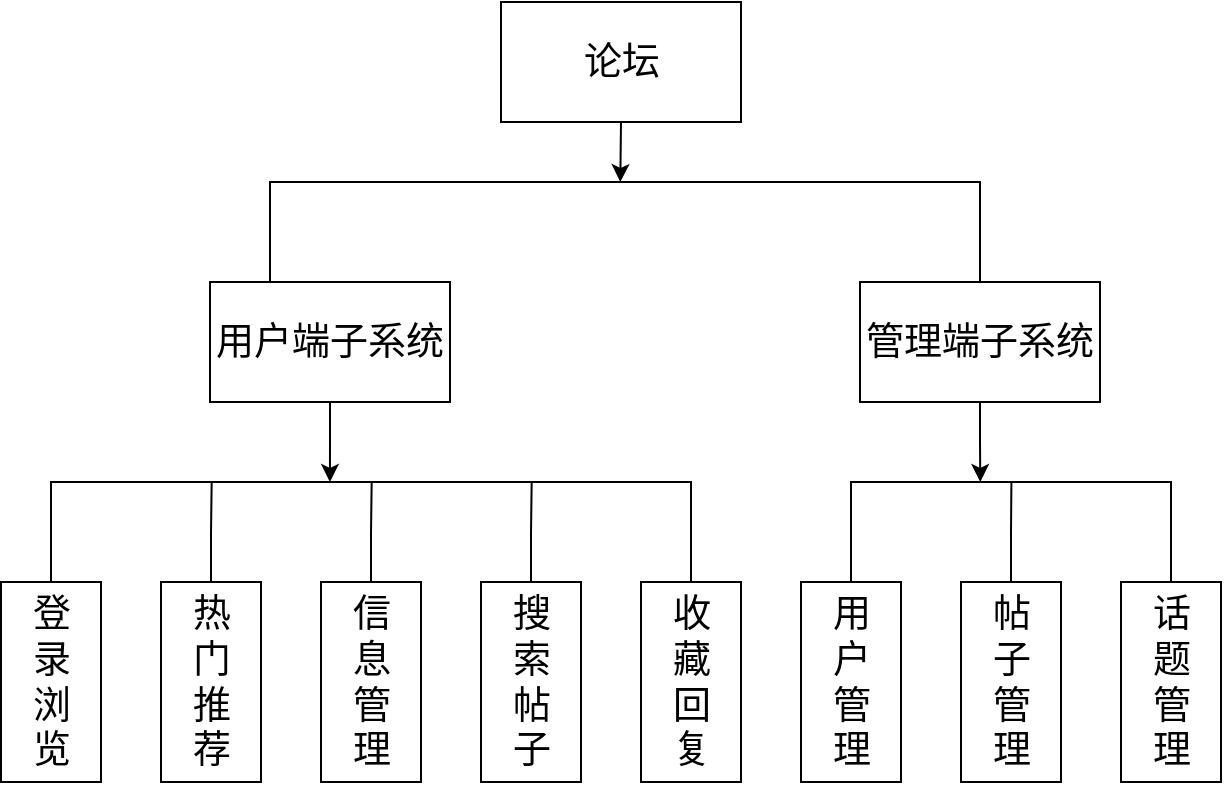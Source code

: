 <mxfile version="17.4.1" type="github">
  <diagram id="6OVNL7MLLj3abh7c32OE" name="Page-1">
    <mxGraphModel dx="990" dy="547" grid="1" gridSize="10" guides="1" tooltips="1" connect="1" arrows="1" fold="1" page="1" pageScale="1" pageWidth="827" pageHeight="1169" math="0" shadow="0">
      <root>
        <mxCell id="0" />
        <mxCell id="1" parent="0" />
        <mxCell id="kMjIAKgMOnP7UoTgWlDa-37" style="edgeStyle=orthogonalEdgeStyle;rounded=0;orthogonalLoop=1;jettySize=auto;html=1;exitX=0.5;exitY=1;exitDx=0;exitDy=0;endArrow=classic;endFill=1;elbow=vertical;fontSize=19;" parent="1" source="kMjIAKgMOnP7UoTgWlDa-1" edge="1">
          <mxGeometry relative="1" as="geometry">
            <mxPoint x="395.148" y="140" as="targetPoint" />
          </mxGeometry>
        </mxCell>
        <mxCell id="kMjIAKgMOnP7UoTgWlDa-1" value="论坛" style="rounded=0;whiteSpace=wrap;html=1;fontSize=19;" parent="1" vertex="1">
          <mxGeometry x="335.5" y="50" width="120" height="60" as="geometry" />
        </mxCell>
        <mxCell id="kMjIAKgMOnP7UoTgWlDa-36" style="edgeStyle=orthogonalEdgeStyle;rounded=0;orthogonalLoop=1;jettySize=auto;html=1;exitX=0.5;exitY=0;exitDx=0;exitDy=0;endArrow=none;endFill=0;elbow=vertical;entryX=0.5;entryY=0;entryDx=0;entryDy=0;fontSize=19;" parent="1" source="kMjIAKgMOnP7UoTgWlDa-2" target="kMjIAKgMOnP7UoTgWlDa-4" edge="1">
          <mxGeometry relative="1" as="geometry">
            <mxPoint x="540" y="150" as="targetPoint" />
            <Array as="points">
              <mxPoint x="220" y="140" />
              <mxPoint x="575" y="140" />
            </Array>
          </mxGeometry>
        </mxCell>
        <mxCell id="kMjIAKgMOnP7UoTgWlDa-39" style="edgeStyle=orthogonalEdgeStyle;rounded=0;orthogonalLoop=1;jettySize=auto;html=1;exitX=0.5;exitY=1;exitDx=0;exitDy=0;endArrow=classic;endFill=1;elbow=vertical;fontSize=19;" parent="1" source="kMjIAKgMOnP7UoTgWlDa-2" edge="1">
          <mxGeometry relative="1" as="geometry">
            <mxPoint x="249.963" y="290" as="targetPoint" />
          </mxGeometry>
        </mxCell>
        <mxCell id="kMjIAKgMOnP7UoTgWlDa-2" value="用户端子系统" style="rounded=0;whiteSpace=wrap;html=1;fontSize=19;" parent="1" vertex="1">
          <mxGeometry x="190" y="190" width="120" height="60" as="geometry" />
        </mxCell>
        <mxCell id="kMjIAKgMOnP7UoTgWlDa-40" style="edgeStyle=orthogonalEdgeStyle;rounded=0;orthogonalLoop=1;jettySize=auto;html=1;exitX=0.5;exitY=1;exitDx=0;exitDy=0;endArrow=classic;endFill=1;elbow=vertical;fontSize=19;" parent="1" source="kMjIAKgMOnP7UoTgWlDa-4" edge="1">
          <mxGeometry relative="1" as="geometry">
            <mxPoint x="575.148" y="290" as="targetPoint" />
          </mxGeometry>
        </mxCell>
        <mxCell id="kMjIAKgMOnP7UoTgWlDa-4" value="管理端子系统" style="rounded=0;whiteSpace=wrap;html=1;fontSize=19;" parent="1" vertex="1">
          <mxGeometry x="515" y="190" width="120" height="60" as="geometry" />
        </mxCell>
        <mxCell id="kMjIAKgMOnP7UoTgWlDa-20" style="edgeStyle=orthogonalEdgeStyle;rounded=0;orthogonalLoop=1;jettySize=auto;html=1;exitX=0.5;exitY=0;exitDx=0;exitDy=0;entryX=0.5;entryY=0;entryDx=0;entryDy=0;endArrow=none;endFill=0;fontSize=19;" parent="1" source="kMjIAKgMOnP7UoTgWlDa-5" target="kMjIAKgMOnP7UoTgWlDa-8" edge="1">
          <mxGeometry relative="1" as="geometry">
            <Array as="points">
              <mxPoint x="111" y="290" />
              <mxPoint x="430" y="290" />
            </Array>
          </mxGeometry>
        </mxCell>
        <mxCell id="kMjIAKgMOnP7UoTgWlDa-5" value="登&lt;br style=&quot;font-size: 19px;&quot;&gt;录&lt;br style=&quot;font-size: 19px;&quot;&gt;浏&lt;br style=&quot;font-size: 19px;&quot;&gt;览" style="rounded=0;whiteSpace=wrap;html=1;fontSize=19;" parent="1" vertex="1">
          <mxGeometry x="85.5" y="340" width="50" height="100" as="geometry" />
        </mxCell>
        <mxCell id="kMjIAKgMOnP7UoTgWlDa-23" style="edgeStyle=orthogonalEdgeStyle;rounded=0;orthogonalLoop=1;jettySize=auto;html=1;exitX=0.5;exitY=0;exitDx=0;exitDy=0;endArrow=none;endFill=0;fontSize=19;" parent="1" source="kMjIAKgMOnP7UoTgWlDa-7" edge="1">
          <mxGeometry relative="1" as="geometry">
            <mxPoint x="350.833" y="290" as="targetPoint" />
          </mxGeometry>
        </mxCell>
        <mxCell id="kMjIAKgMOnP7UoTgWlDa-7" value="搜&lt;br style=&quot;font-size: 19px;&quot;&gt;索&lt;br style=&quot;font-size: 19px;&quot;&gt;帖&lt;br style=&quot;font-size: 19px;&quot;&gt;子" style="rounded=0;whiteSpace=wrap;html=1;fontSize=19;" parent="1" vertex="1">
          <mxGeometry x="325.5" y="340" width="50" height="100" as="geometry" />
        </mxCell>
        <mxCell id="kMjIAKgMOnP7UoTgWlDa-8" value="收&lt;br style=&quot;font-size: 19px;&quot;&gt;藏&lt;br style=&quot;font-size: 19px;&quot;&gt;回&lt;br style=&quot;font-size: 19px;&quot;&gt;复" style="rounded=0;whiteSpace=wrap;html=1;fontSize=19;" parent="1" vertex="1">
          <mxGeometry x="405.5" y="340" width="50" height="100" as="geometry" />
        </mxCell>
        <mxCell id="kMjIAKgMOnP7UoTgWlDa-22" style="edgeStyle=orthogonalEdgeStyle;rounded=0;orthogonalLoop=1;jettySize=auto;html=1;exitX=0.5;exitY=0;exitDx=0;exitDy=0;endArrow=none;endFill=0;fontSize=19;" parent="1" source="kMjIAKgMOnP7UoTgWlDa-9" edge="1">
          <mxGeometry relative="1" as="geometry">
            <mxPoint x="270.833" y="290" as="targetPoint" />
          </mxGeometry>
        </mxCell>
        <mxCell id="kMjIAKgMOnP7UoTgWlDa-9" value="信&lt;br style=&quot;font-size: 19px;&quot;&gt;息&lt;br style=&quot;font-size: 19px;&quot;&gt;管&lt;br style=&quot;font-size: 19px;&quot;&gt;理" style="rounded=0;whiteSpace=wrap;html=1;fontSize=19;" parent="1" vertex="1">
          <mxGeometry x="245.5" y="340" width="50" height="100" as="geometry" />
        </mxCell>
        <mxCell id="kMjIAKgMOnP7UoTgWlDa-41" style="edgeStyle=orthogonalEdgeStyle;rounded=0;orthogonalLoop=1;jettySize=auto;html=1;exitX=0.5;exitY=0;exitDx=0;exitDy=0;entryX=0.5;entryY=0;entryDx=0;entryDy=0;endArrow=none;endFill=0;elbow=vertical;fontSize=19;" parent="1" source="kMjIAKgMOnP7UoTgWlDa-10" target="kMjIAKgMOnP7UoTgWlDa-13" edge="1">
          <mxGeometry relative="1" as="geometry">
            <Array as="points">
              <mxPoint x="510" y="290" />
              <mxPoint x="670" y="290" />
            </Array>
          </mxGeometry>
        </mxCell>
        <mxCell id="kMjIAKgMOnP7UoTgWlDa-10" value="用&lt;br style=&quot;font-size: 19px;&quot;&gt;户&lt;br style=&quot;font-size: 19px;&quot;&gt;管&lt;br style=&quot;font-size: 19px;&quot;&gt;理" style="rounded=0;whiteSpace=wrap;html=1;fontSize=19;" parent="1" vertex="1">
          <mxGeometry x="485.5" y="340" width="50" height="100" as="geometry" />
        </mxCell>
        <mxCell id="kMjIAKgMOnP7UoTgWlDa-42" style="edgeStyle=orthogonalEdgeStyle;rounded=0;orthogonalLoop=1;jettySize=auto;html=1;exitX=0.5;exitY=0;exitDx=0;exitDy=0;endArrow=none;endFill=0;elbow=vertical;fontSize=19;" parent="1" source="kMjIAKgMOnP7UoTgWlDa-11" edge="1">
          <mxGeometry relative="1" as="geometry">
            <mxPoint x="590.704" y="290" as="targetPoint" />
          </mxGeometry>
        </mxCell>
        <mxCell id="kMjIAKgMOnP7UoTgWlDa-11" value="帖&lt;br style=&quot;font-size: 19px;&quot;&gt;子&lt;br style=&quot;font-size: 19px;&quot;&gt;管&lt;br style=&quot;font-size: 19px;&quot;&gt;理" style="rounded=0;whiteSpace=wrap;html=1;fontSize=19;" parent="1" vertex="1">
          <mxGeometry x="565.5" y="340" width="50" height="100" as="geometry" />
        </mxCell>
        <mxCell id="kMjIAKgMOnP7UoTgWlDa-13" value="话&lt;br style=&quot;font-size: 19px;&quot;&gt;题&lt;br style=&quot;font-size: 19px;&quot;&gt;管&lt;br style=&quot;font-size: 19px;&quot;&gt;理" style="rounded=0;whiteSpace=wrap;html=1;fontSize=19;" parent="1" vertex="1">
          <mxGeometry x="645.5" y="340" width="50" height="100" as="geometry" />
        </mxCell>
        <mxCell id="kMjIAKgMOnP7UoTgWlDa-21" style="edgeStyle=orthogonalEdgeStyle;rounded=0;orthogonalLoop=1;jettySize=auto;html=1;exitX=0.5;exitY=0;exitDx=0;exitDy=0;endArrow=none;endFill=0;fontSize=19;" parent="1" source="kMjIAKgMOnP7UoTgWlDa-14" edge="1">
          <mxGeometry relative="1" as="geometry">
            <mxPoint x="190.833" y="290" as="targetPoint" />
          </mxGeometry>
        </mxCell>
        <mxCell id="kMjIAKgMOnP7UoTgWlDa-14" value="热&lt;br style=&quot;font-size: 19px;&quot;&gt;门&lt;br style=&quot;font-size: 19px;&quot;&gt;推&lt;br style=&quot;font-size: 19px;&quot;&gt;荐" style="rounded=0;whiteSpace=wrap;html=1;fontSize=19;" parent="1" vertex="1">
          <mxGeometry x="165.5" y="340" width="50" height="100" as="geometry" />
        </mxCell>
      </root>
    </mxGraphModel>
  </diagram>
</mxfile>
